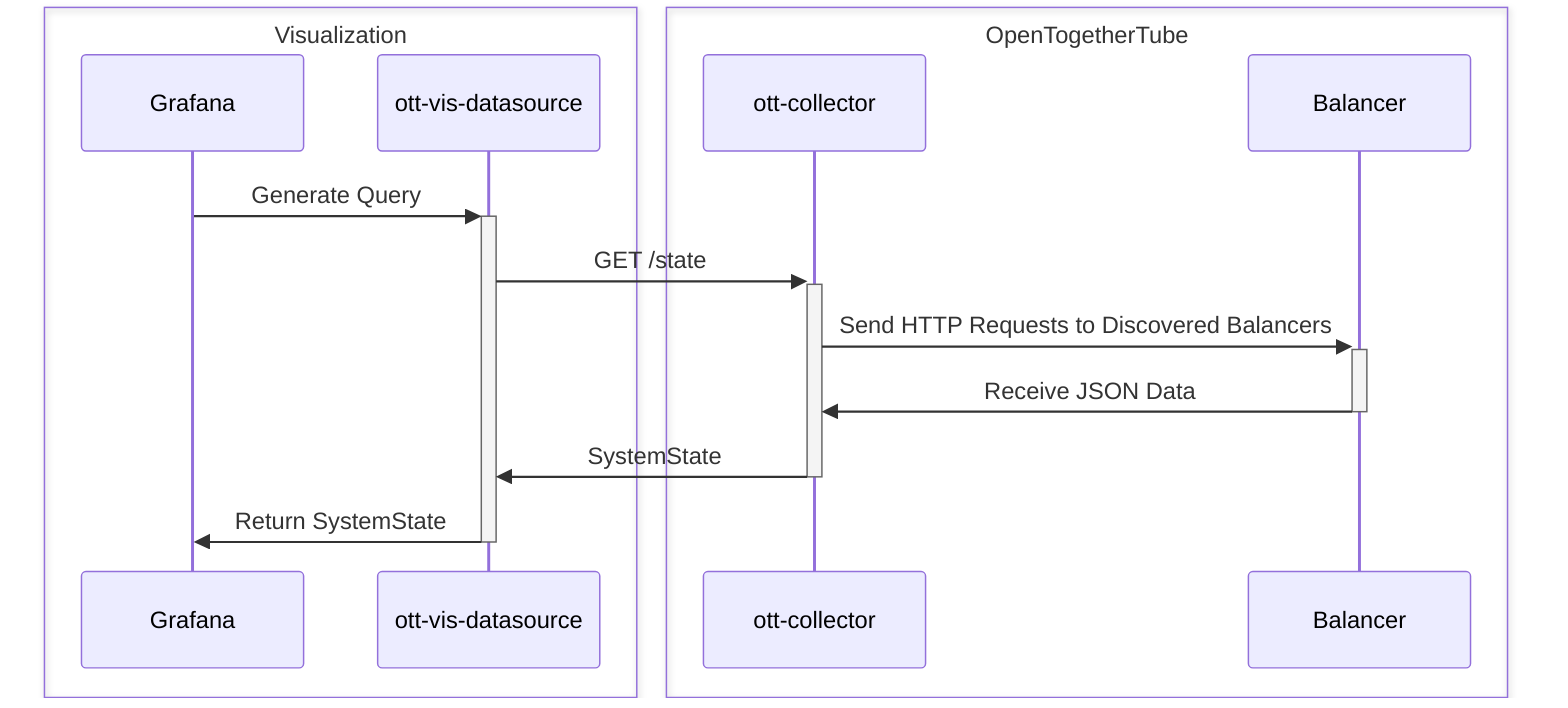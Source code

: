 sequenceDiagram
    box Visualization
    participant Grafana
    participant ott-vis-datasource
    end

    box OpenTogetherTube
    participant ott-collector
    participant Balancer
    end

    Grafana->>+ott-vis-datasource: Generate Query
    ott-vis-datasource->>+ott-collector: GET /state
    ott-collector->>+Balancer: Send HTTP Requests to Discovered Balancers
    Balancer->>-ott-collector: Receive JSON Data
    ott-collector->>-ott-vis-datasource: SystemState
    ott-vis-datasource->>-Grafana: Return SystemState